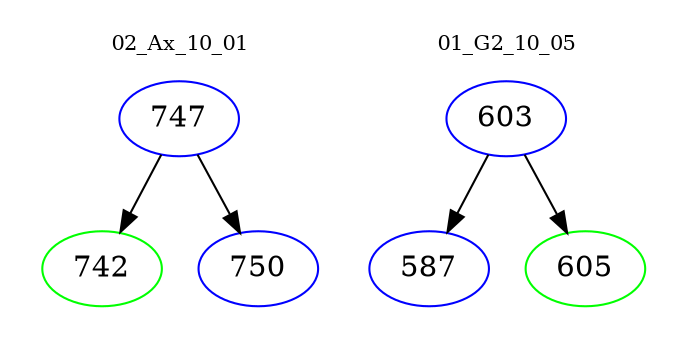 digraph{
subgraph cluster_0 {
color = white
label = "02_Ax_10_01";
fontsize=10;
T0_747 [label="747", color="blue"]
T0_747 -> T0_742 [color="black"]
T0_742 [label="742", color="green"]
T0_747 -> T0_750 [color="black"]
T0_750 [label="750", color="blue"]
}
subgraph cluster_1 {
color = white
label = "01_G2_10_05";
fontsize=10;
T1_603 [label="603", color="blue"]
T1_603 -> T1_587 [color="black"]
T1_587 [label="587", color="blue"]
T1_603 -> T1_605 [color="black"]
T1_605 [label="605", color="green"]
}
}
